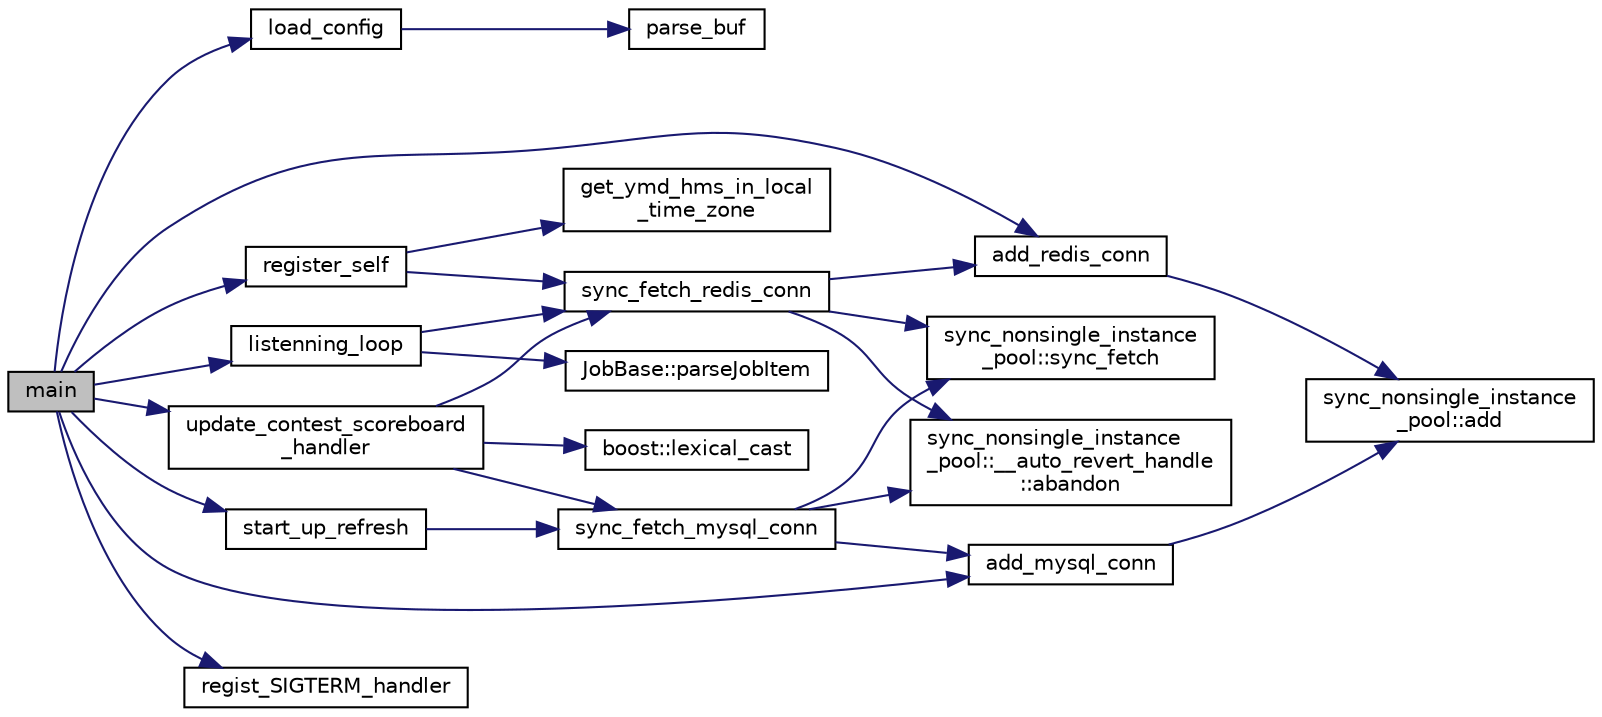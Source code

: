digraph "main"
{
 // LATEX_PDF_SIZE
  edge [fontname="Helvetica",fontsize="10",labelfontname="Helvetica",labelfontsize="10"];
  node [fontname="Helvetica",fontsize="10",shape=record];
  rankdir="LR";
  Node15 [label="main",height=0.2,width=0.4,color="black", fillcolor="grey75", style="filled", fontcolor="black",tooltip="master 端主程序循环 加载配置信息；连接数据库；取待评测任务信息，交由子进程并评测；创建并分离发送心跳线程 // to be done"];
  Node15 -> Node16 [color="midnightblue",fontsize="10",style="solid",fontname="Helvetica"];
  Node16 [label="load_config",height=0.2,width=0.4,color="black", fillcolor="white", style="filled",URL="$master_8cpp.html#a9b8405bf54a17577dcb1ad54eec0ee2f",tooltip="加载 master 工作的配置 根据 updater.conf 文档，读取工作配置信息。loadConfig 的工作原理详见其文档。"];
  Node16 -> Node17 [color="midnightblue",fontsize="10",style="solid",fontname="Helvetica"];
  Node17 [label="parse_buf",height=0.2,width=0.4,color="black", fillcolor="white", style="filled",URL="$load__helper_8cpp.html#a7aa49aa215539e705fe48842be5bef03",tooltip=" "];
  Node15 -> Node18 [color="midnightblue",fontsize="10",style="solid",fontname="Helvetica"];
  Node18 [label="add_redis_conn",height=0.2,width=0.4,color="black", fillcolor="white", style="filled",URL="$master_2redis__conn__factory_8hpp.html#a2c9be7394111105ab04a9aeafebb3188",tooltip=" "];
  Node18 -> Node19 [color="midnightblue",fontsize="10",style="solid",fontname="Helvetica"];
  Node19 [label="sync_nonsingle_instance\l_pool::add",height=0.2,width=0.4,color="black", fillcolor="white", style="filled",URL="$classsync__nonsingle__instance__pool.html#a2aee96341e92381860e4366201cee988",tooltip=" "];
  Node15 -> Node20 [color="midnightblue",fontsize="10",style="solid",fontname="Helvetica"];
  Node20 [label="add_mysql_conn",height=0.2,width=0.4,color="black", fillcolor="white", style="filled",URL="$mysql__conn__factory_8hpp.html#a97868cc50118e452b1ddf7fe21424c39",tooltip=" "];
  Node20 -> Node19 [color="midnightblue",fontsize="10",style="solid",fontname="Helvetica"];
  Node15 -> Node21 [color="midnightblue",fontsize="10",style="solid",fontname="Helvetica"];
  Node21 [label="start_up_refresh",height=0.2,width=0.4,color="black", fillcolor="white", style="filled",URL="$master_8cpp.html#a26091586d804dac5c3ce0c18eb6d91ab",tooltip=" "];
  Node21 -> Node22 [color="midnightblue",fontsize="10",style="solid",fontname="Helvetica"];
  Node22 [label="sync_fetch_mysql_conn",height=0.2,width=0.4,color="black", fillcolor="white", style="filled",URL="$mysql__conn__factory_8hpp.html#a390151078c5f6b14cda92169fd6e42e3",tooltip=" "];
  Node22 -> Node23 [color="midnightblue",fontsize="10",style="solid",fontname="Helvetica"];
  Node23 [label="sync_nonsingle_instance\l_pool::sync_fetch",height=0.2,width=0.4,color="black", fillcolor="white", style="filled",URL="$classsync__nonsingle__instance__pool.html#a737a17399fd4b8ac9894d0fa379caa41",tooltip=" "];
  Node22 -> Node24 [color="midnightblue",fontsize="10",style="solid",fontname="Helvetica"];
  Node24 [label="sync_nonsingle_instance\l_pool::__auto_revert_handle\l::abandon",height=0.2,width=0.4,color="black", fillcolor="white", style="filled",URL="$classsync__nonsingle__instance__pool_1_1____auto__revert__handle.html#a11a1bd0b4726a771bb3ef0b5a010f340",tooltip=" "];
  Node22 -> Node20 [color="midnightblue",fontsize="10",style="solid",fontname="Helvetica"];
  Node15 -> Node25 [color="midnightblue",fontsize="10",style="solid",fontname="Helvetica"];
  Node25 [label="register_self",height=0.2,width=0.4,color="black", fillcolor="white", style="filled",URL="$master_8cpp.html#ab85b27ea72fdfbc8ddc41b1e3078385c",tooltip="发送心跳进程 每隔一段时间，将本机信息提交到数据库中表示当前在线的评测机集合中，表明自身正常工作，可以处理评测任务。"];
  Node25 -> Node26 [color="midnightblue",fontsize="10",style="solid",fontname="Helvetica"];
  Node26 [label="sync_fetch_redis_conn",height=0.2,width=0.4,color="black", fillcolor="white", style="filled",URL="$master_2redis__conn__factory_8hpp.html#ab198e48c9dee63607145289ef1aa7757",tooltip=" "];
  Node26 -> Node23 [color="midnightblue",fontsize="10",style="solid",fontname="Helvetica"];
  Node26 -> Node24 [color="midnightblue",fontsize="10",style="solid",fontname="Helvetica"];
  Node26 -> Node18 [color="midnightblue",fontsize="10",style="solid",fontname="Helvetica"];
  Node25 -> Node27 [color="midnightblue",fontsize="10",style="solid",fontname="Helvetica"];
  Node27 [label="get_ymd_hms_in_local\l_time_zone",height=0.2,width=0.4,color="black", fillcolor="white", style="filled",URL="$logger_8cpp.html#a69cdb1d10e14a871dde1c18f2b9fe560",tooltip=" "];
  Node15 -> Node28 [color="midnightblue",fontsize="10",style="solid",fontname="Helvetica"];
  Node28 [label="update_contest_scoreboard\l_handler",height=0.2,width=0.4,color="black", fillcolor="white", style="filled",URL="$master_8cpp.html#a7c08dccaaaa3b76e978c071f92615b87",tooltip=" "];
  Node28 -> Node26 [color="midnightblue",fontsize="10",style="solid",fontname="Helvetica"];
  Node28 -> Node29 [color="midnightblue",fontsize="10",style="solid",fontname="Helvetica"];
  Node29 [label="boost::lexical_cast",height=0.2,width=0.4,color="black", fillcolor="white", style="filled",URL="$namespaceboost.html#a220f08a551e04abfc6190fd6bb616a66",tooltip=" "];
  Node28 -> Node22 [color="midnightblue",fontsize="10",style="solid",fontname="Helvetica"];
  Node15 -> Node30 [color="midnightblue",fontsize="10",style="solid",fontname="Helvetica"];
  Node30 [label="regist_SIGTERM_handler",height=0.2,width=0.4,color="black", fillcolor="white", style="filled",URL="$master_8cpp.html#a8cb7d2d303a160e9662c31d2e1625c77",tooltip="SIGTERM 信号的处理函数 当收到 SIGTERM 信号，在代评测队列末端加上 type = 0, id = -1 的任务，用于标识结束 master 工作的意愿。之后在 loop 循环中会据此判断..."];
  Node15 -> Node31 [color="midnightblue",fontsize="10",style="solid",fontname="Helvetica"];
  Node31 [label="listenning_loop",height=0.2,width=0.4,color="black", fillcolor="white", style="filled",URL="$master_8cpp.html#a4da8bf76425b9301a441b2009f39c1f1",tooltip=" "];
  Node31 -> Node26 [color="midnightblue",fontsize="10",style="solid",fontname="Helvetica"];
  Node31 -> Node32 [color="midnightblue",fontsize="10",style="solid",fontname="Helvetica"];
  Node32 [label="JobBase::parseJobItem",height=0.2,width=0.4,color="black", fillcolor="white", style="filled",URL="$class_job_base.html#a1edae5f91246304fa862722926d82701",tooltip="将待处理 Job 信息分解，提取出 job_type 与 job_id"];
}
